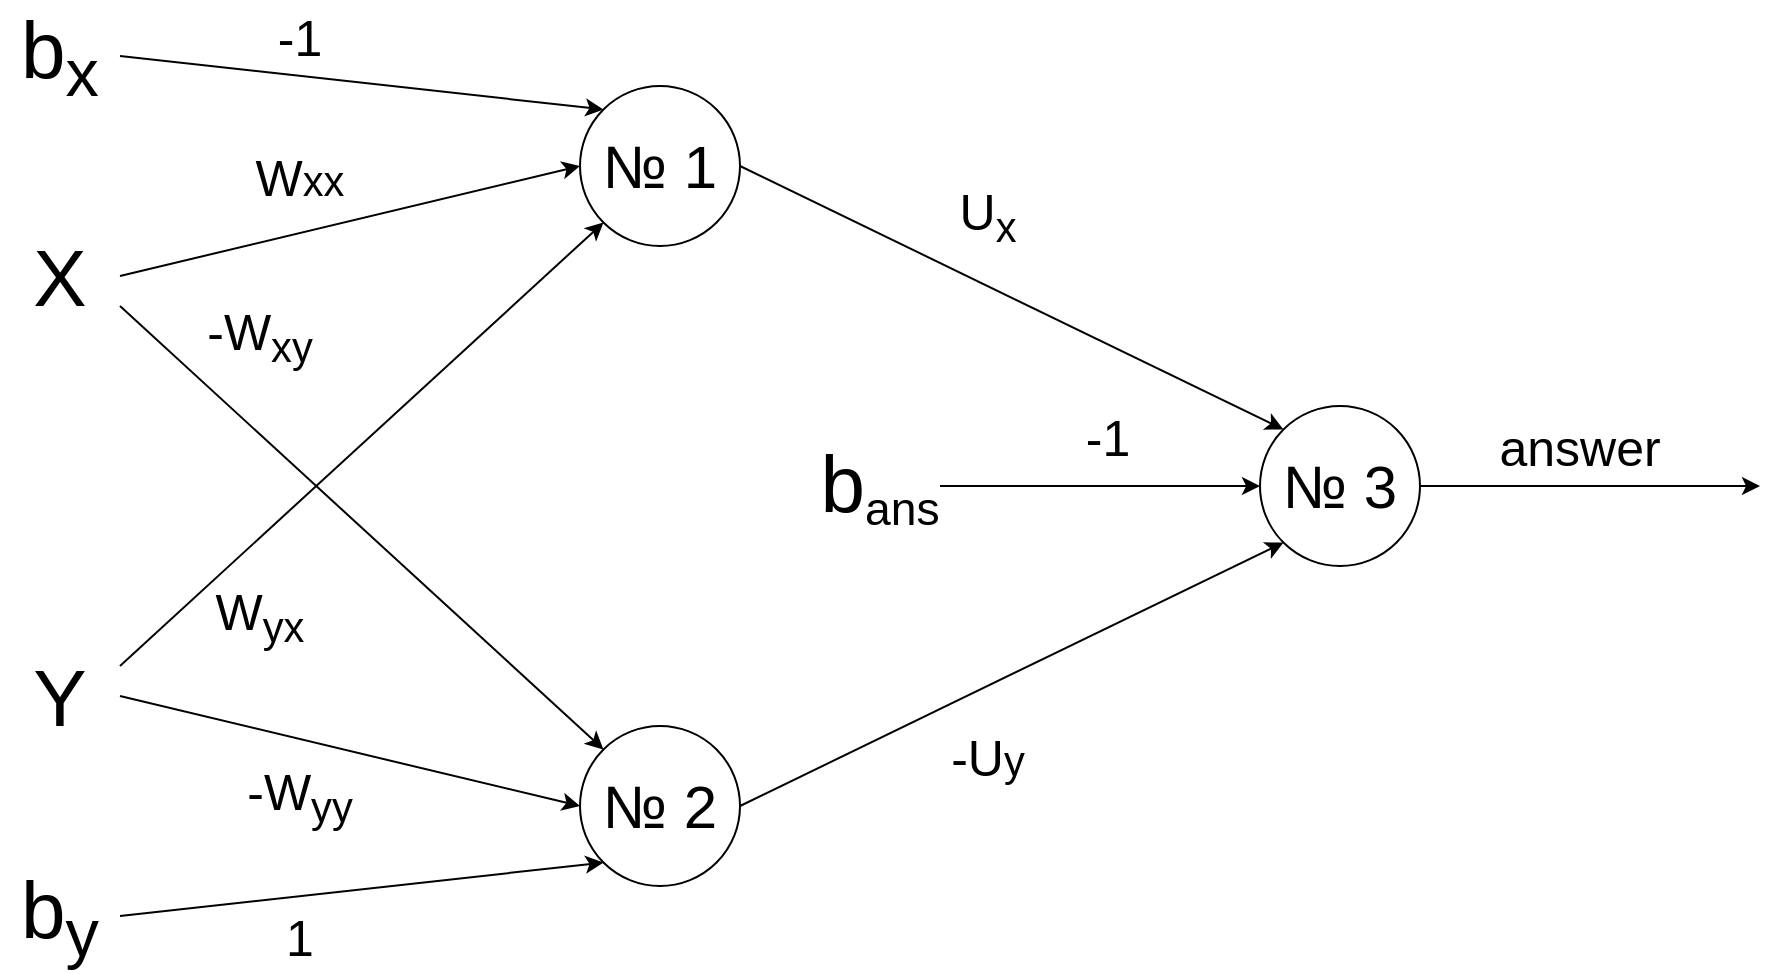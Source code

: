 <mxfile version="22.0.0" type="device">
  <diagram name="Страница 1" id="9I6kRG4TjakVYFT1bQP0">
    <mxGraphModel dx="1844" dy="603" grid="1" gridSize="10" guides="1" tooltips="1" connect="1" arrows="1" fold="1" page="1" pageScale="1" pageWidth="827" pageHeight="1169" math="0" shadow="0">
      <root>
        <mxCell id="0" />
        <mxCell id="1" parent="0" />
        <mxCell id="72D0a2mJFSV67DrGo5TP-15" value="&lt;font style=&quot;font-size: 30px;&quot;&gt;№ 1&lt;/font&gt;" style="ellipse;whiteSpace=wrap;html=1;aspect=fixed;" parent="1" vertex="1">
          <mxGeometry x="160" y="210" width="80" height="80" as="geometry" />
        </mxCell>
        <mxCell id="72D0a2mJFSV67DrGo5TP-16" value="&lt;font style=&quot;font-size: 30px;&quot;&gt;№ 2&lt;/font&gt;" style="ellipse;whiteSpace=wrap;html=1;aspect=fixed;" parent="1" vertex="1">
          <mxGeometry x="160" y="530" width="80" height="80" as="geometry" />
        </mxCell>
        <mxCell id="72D0a2mJFSV67DrGo5TP-17" value="&lt;font style=&quot;font-size: 40px;&quot;&gt;Y&lt;/font&gt;" style="text;html=1;strokeColor=none;fillColor=none;align=center;verticalAlign=middle;whiteSpace=wrap;rounded=0;" parent="1" vertex="1">
          <mxGeometry x="-130" y="500" width="60" height="30" as="geometry" />
        </mxCell>
        <mxCell id="72D0a2mJFSV67DrGo5TP-19" value="&lt;font style=&quot;font-size: 40px;&quot;&gt;X&lt;/font&gt;" style="text;html=1;strokeColor=none;fillColor=none;align=center;verticalAlign=middle;whiteSpace=wrap;rounded=0;" parent="1" vertex="1">
          <mxGeometry x="-130" y="290" width="60" height="30" as="geometry" />
        </mxCell>
        <mxCell id="72D0a2mJFSV67DrGo5TP-20" value="&lt;font style=&quot;font-size: 40px;&quot;&gt;b&lt;sub&gt;y&lt;/sub&gt;&lt;/font&gt;" style="text;html=1;strokeColor=none;fillColor=none;align=center;verticalAlign=middle;whiteSpace=wrap;rounded=0;" parent="1" vertex="1">
          <mxGeometry x="-130" y="610" width="60" height="30" as="geometry" />
        </mxCell>
        <mxCell id="72D0a2mJFSV67DrGo5TP-21" value="&lt;font style=&quot;font-size: 40px;&quot;&gt;b&lt;sub&gt;x&lt;/sub&gt;&lt;/font&gt;" style="text;html=1;strokeColor=none;fillColor=none;align=center;verticalAlign=middle;whiteSpace=wrap;rounded=0;" parent="1" vertex="1">
          <mxGeometry x="-130" y="180" width="60" height="30" as="geometry" />
        </mxCell>
        <mxCell id="72D0a2mJFSV67DrGo5TP-22" value="" style="endArrow=classic;html=1;rounded=0;exitX=1;exitY=0.5;exitDx=0;exitDy=0;entryX=0;entryY=0.5;entryDx=0;entryDy=0;" parent="1" source="72D0a2mJFSV67DrGo5TP-17" target="72D0a2mJFSV67DrGo5TP-16" edge="1">
          <mxGeometry width="50" height="50" relative="1" as="geometry">
            <mxPoint x="330" y="470" as="sourcePoint" />
            <mxPoint x="380" y="420" as="targetPoint" />
          </mxGeometry>
        </mxCell>
        <mxCell id="72D0a2mJFSV67DrGo5TP-23" value="" style="endArrow=classic;html=1;rounded=0;exitX=1;exitY=0.5;exitDx=0;exitDy=0;entryX=0;entryY=1;entryDx=0;entryDy=0;" parent="1" source="72D0a2mJFSV67DrGo5TP-20" target="72D0a2mJFSV67DrGo5TP-16" edge="1">
          <mxGeometry width="50" height="50" relative="1" as="geometry">
            <mxPoint x="160" y="580" as="sourcePoint" />
            <mxPoint x="210" y="530" as="targetPoint" />
          </mxGeometry>
        </mxCell>
        <mxCell id="72D0a2mJFSV67DrGo5TP-24" value="&lt;span style=&quot;font-size: 25px;&quot;&gt;-W&lt;sub&gt;yy&lt;/sub&gt;&lt;/span&gt;" style="text;html=1;strokeColor=none;fillColor=none;align=center;verticalAlign=middle;whiteSpace=wrap;rounded=0;" parent="1" vertex="1">
          <mxGeometry x="-10" y="550" width="60" height="30" as="geometry" />
        </mxCell>
        <mxCell id="72D0a2mJFSV67DrGo5TP-25" value="&lt;span style=&quot;font-size: 25px;&quot;&gt;1&lt;/span&gt;" style="text;html=1;strokeColor=none;fillColor=none;align=center;verticalAlign=middle;whiteSpace=wrap;rounded=0;" parent="1" vertex="1">
          <mxGeometry x="-10" y="620" width="60" height="30" as="geometry" />
        </mxCell>
        <mxCell id="72D0a2mJFSV67DrGo5TP-26" value="" style="endArrow=classic;html=1;rounded=0;exitX=1;exitY=1;exitDx=0;exitDy=0;entryX=0;entryY=0;entryDx=0;entryDy=0;" parent="1" source="72D0a2mJFSV67DrGo5TP-19" target="72D0a2mJFSV67DrGo5TP-16" edge="1">
          <mxGeometry width="50" height="50" relative="1" as="geometry">
            <mxPoint x="110" y="430" as="sourcePoint" />
            <mxPoint x="160" y="380" as="targetPoint" />
          </mxGeometry>
        </mxCell>
        <mxCell id="72D0a2mJFSV67DrGo5TP-27" value="" style="endArrow=classic;html=1;rounded=0;exitX=1;exitY=0.5;exitDx=0;exitDy=0;entryX=0;entryY=0.5;entryDx=0;entryDy=0;" parent="1" source="72D0a2mJFSV67DrGo5TP-19" target="72D0a2mJFSV67DrGo5TP-15" edge="1">
          <mxGeometry width="50" height="50" relative="1" as="geometry">
            <mxPoint x="110" y="430" as="sourcePoint" />
            <mxPoint x="160" y="380" as="targetPoint" />
          </mxGeometry>
        </mxCell>
        <mxCell id="72D0a2mJFSV67DrGo5TP-28" value="" style="endArrow=classic;html=1;rounded=0;exitX=1;exitY=0.5;exitDx=0;exitDy=0;entryX=0;entryY=0;entryDx=0;entryDy=0;" parent="1" source="72D0a2mJFSV67DrGo5TP-21" target="72D0a2mJFSV67DrGo5TP-15" edge="1">
          <mxGeometry width="50" height="50" relative="1" as="geometry">
            <mxPoint x="110" y="430" as="sourcePoint" />
            <mxPoint x="160" y="380" as="targetPoint" />
          </mxGeometry>
        </mxCell>
        <mxCell id="72D0a2mJFSV67DrGo5TP-29" value="&lt;span style=&quot;font-size: 25px;&quot;&gt;-1&lt;/span&gt;" style="text;html=1;strokeColor=none;fillColor=none;align=center;verticalAlign=middle;whiteSpace=wrap;rounded=0;" parent="1" vertex="1">
          <mxGeometry x="-10" y="170" width="60" height="30" as="geometry" />
        </mxCell>
        <mxCell id="72D0a2mJFSV67DrGo5TP-30" value="&lt;span style=&quot;font-size: 25px;&quot;&gt;-W&lt;sub&gt;xy&lt;/sub&gt;&lt;/span&gt;" style="text;html=1;strokeColor=none;fillColor=none;align=center;verticalAlign=middle;whiteSpace=wrap;rounded=0;" parent="1" vertex="1">
          <mxGeometry x="-30" y="320" width="60" height="30" as="geometry" />
        </mxCell>
        <mxCell id="72D0a2mJFSV67DrGo5TP-31" value="" style="endArrow=classic;html=1;rounded=0;exitX=1;exitY=0;exitDx=0;exitDy=0;entryX=0;entryY=1;entryDx=0;entryDy=0;" parent="1" source="72D0a2mJFSV67DrGo5TP-17" target="72D0a2mJFSV67DrGo5TP-15" edge="1">
          <mxGeometry width="50" height="50" relative="1" as="geometry">
            <mxPoint x="110" y="430" as="sourcePoint" />
            <mxPoint x="160" y="380" as="targetPoint" />
          </mxGeometry>
        </mxCell>
        <mxCell id="72D0a2mJFSV67DrGo5TP-32" value="&lt;span style=&quot;font-size: 25px;&quot;&gt;W&lt;sub&gt;yx&lt;/sub&gt;&lt;/span&gt;" style="text;html=1;strokeColor=none;fillColor=none;align=center;verticalAlign=middle;whiteSpace=wrap;rounded=0;" parent="1" vertex="1">
          <mxGeometry x="-30" y="460" width="60" height="30" as="geometry" />
        </mxCell>
        <mxCell id="72D0a2mJFSV67DrGo5TP-33" value="&lt;span style=&quot;font-size: 25px;&quot;&gt;W&lt;/span&gt;&lt;span style=&quot;font-size: 20.833px;&quot;&gt;xx&lt;/span&gt;" style="text;html=1;strokeColor=none;fillColor=none;align=center;verticalAlign=middle;whiteSpace=wrap;rounded=0;" parent="1" vertex="1">
          <mxGeometry x="-10" y="240" width="60" height="30" as="geometry" />
        </mxCell>
        <mxCell id="72D0a2mJFSV67DrGo5TP-43" style="edgeStyle=orthogonalEdgeStyle;rounded=0;orthogonalLoop=1;jettySize=auto;html=1;" parent="1" source="72D0a2mJFSV67DrGo5TP-34" edge="1">
          <mxGeometry relative="1" as="geometry">
            <mxPoint x="750" y="410" as="targetPoint" />
          </mxGeometry>
        </mxCell>
        <mxCell id="72D0a2mJFSV67DrGo5TP-34" value="&lt;font style=&quot;font-size: 30px;&quot;&gt;№ 3&lt;/font&gt;" style="ellipse;whiteSpace=wrap;html=1;aspect=fixed;" parent="1" vertex="1">
          <mxGeometry x="500" y="370" width="80" height="80" as="geometry" />
        </mxCell>
        <mxCell id="72D0a2mJFSV67DrGo5TP-36" value="" style="endArrow=classic;html=1;rounded=0;exitX=1;exitY=0.5;exitDx=0;exitDy=0;entryX=0;entryY=0;entryDx=0;entryDy=0;" parent="1" source="72D0a2mJFSV67DrGo5TP-15" target="72D0a2mJFSV67DrGo5TP-34" edge="1">
          <mxGeometry width="50" height="50" relative="1" as="geometry">
            <mxPoint x="320" y="430" as="sourcePoint" />
            <mxPoint x="370" y="380" as="targetPoint" />
          </mxGeometry>
        </mxCell>
        <mxCell id="72D0a2mJFSV67DrGo5TP-37" value="" style="endArrow=classic;html=1;rounded=0;exitX=1;exitY=0.5;exitDx=0;exitDy=0;entryX=0;entryY=1;entryDx=0;entryDy=0;" parent="1" source="72D0a2mJFSV67DrGo5TP-16" target="72D0a2mJFSV67DrGo5TP-34" edge="1">
          <mxGeometry width="50" height="50" relative="1" as="geometry">
            <mxPoint x="320" y="430" as="sourcePoint" />
            <mxPoint x="370" y="380" as="targetPoint" />
          </mxGeometry>
        </mxCell>
        <mxCell id="72D0a2mJFSV67DrGo5TP-38" value="&lt;span style=&quot;font-size: 25px;&quot;&gt;U&lt;sub&gt;x&lt;/sub&gt;&lt;/span&gt;" style="text;html=1;strokeColor=none;fillColor=none;align=center;verticalAlign=middle;whiteSpace=wrap;rounded=0;" parent="1" vertex="1">
          <mxGeometry x="334" y="260" width="60" height="30" as="geometry" />
        </mxCell>
        <mxCell id="72D0a2mJFSV67DrGo5TP-39" value="&lt;span style=&quot;font-size: 25px;&quot;&gt;-U&lt;/span&gt;&lt;span style=&quot;font-size: 20.833px;&quot;&gt;y&lt;/span&gt;" style="text;html=1;strokeColor=none;fillColor=none;align=center;verticalAlign=middle;whiteSpace=wrap;rounded=0;" parent="1" vertex="1">
          <mxGeometry x="334" y="530" width="60" height="30" as="geometry" />
        </mxCell>
        <mxCell id="72D0a2mJFSV67DrGo5TP-41" style="edgeStyle=orthogonalEdgeStyle;rounded=0;orthogonalLoop=1;jettySize=auto;html=1;entryX=0;entryY=0.5;entryDx=0;entryDy=0;" parent="1" source="72D0a2mJFSV67DrGo5TP-40" target="72D0a2mJFSV67DrGo5TP-34" edge="1">
          <mxGeometry relative="1" as="geometry" />
        </mxCell>
        <mxCell id="72D0a2mJFSV67DrGo5TP-40" value="&lt;font style=&quot;font-size: 40px;&quot;&gt;b&lt;/font&gt;&lt;font style=&quot;font-size: 27.778px;&quot;&gt;&lt;sub&gt;ans&lt;/sub&gt;&lt;/font&gt;" style="text;html=1;strokeColor=none;fillColor=none;align=center;verticalAlign=middle;whiteSpace=wrap;rounded=0;" parent="1" vertex="1">
          <mxGeometry x="280" y="395" width="60" height="30" as="geometry" />
        </mxCell>
        <mxCell id="72D0a2mJFSV67DrGo5TP-42" value="&lt;span style=&quot;font-size: 25px;&quot;&gt;-1&lt;/span&gt;" style="text;html=1;strokeColor=none;fillColor=none;align=center;verticalAlign=middle;whiteSpace=wrap;rounded=0;" parent="1" vertex="1">
          <mxGeometry x="394" y="370" width="60" height="30" as="geometry" />
        </mxCell>
        <mxCell id="72D0a2mJFSV67DrGo5TP-44" value="&lt;span style=&quot;font-size: 25px;&quot;&gt;answer&lt;/span&gt;" style="text;html=1;strokeColor=none;fillColor=none;align=center;verticalAlign=middle;whiteSpace=wrap;rounded=0;" parent="1" vertex="1">
          <mxGeometry x="630" y="370" width="60" height="40" as="geometry" />
        </mxCell>
      </root>
    </mxGraphModel>
  </diagram>
</mxfile>
